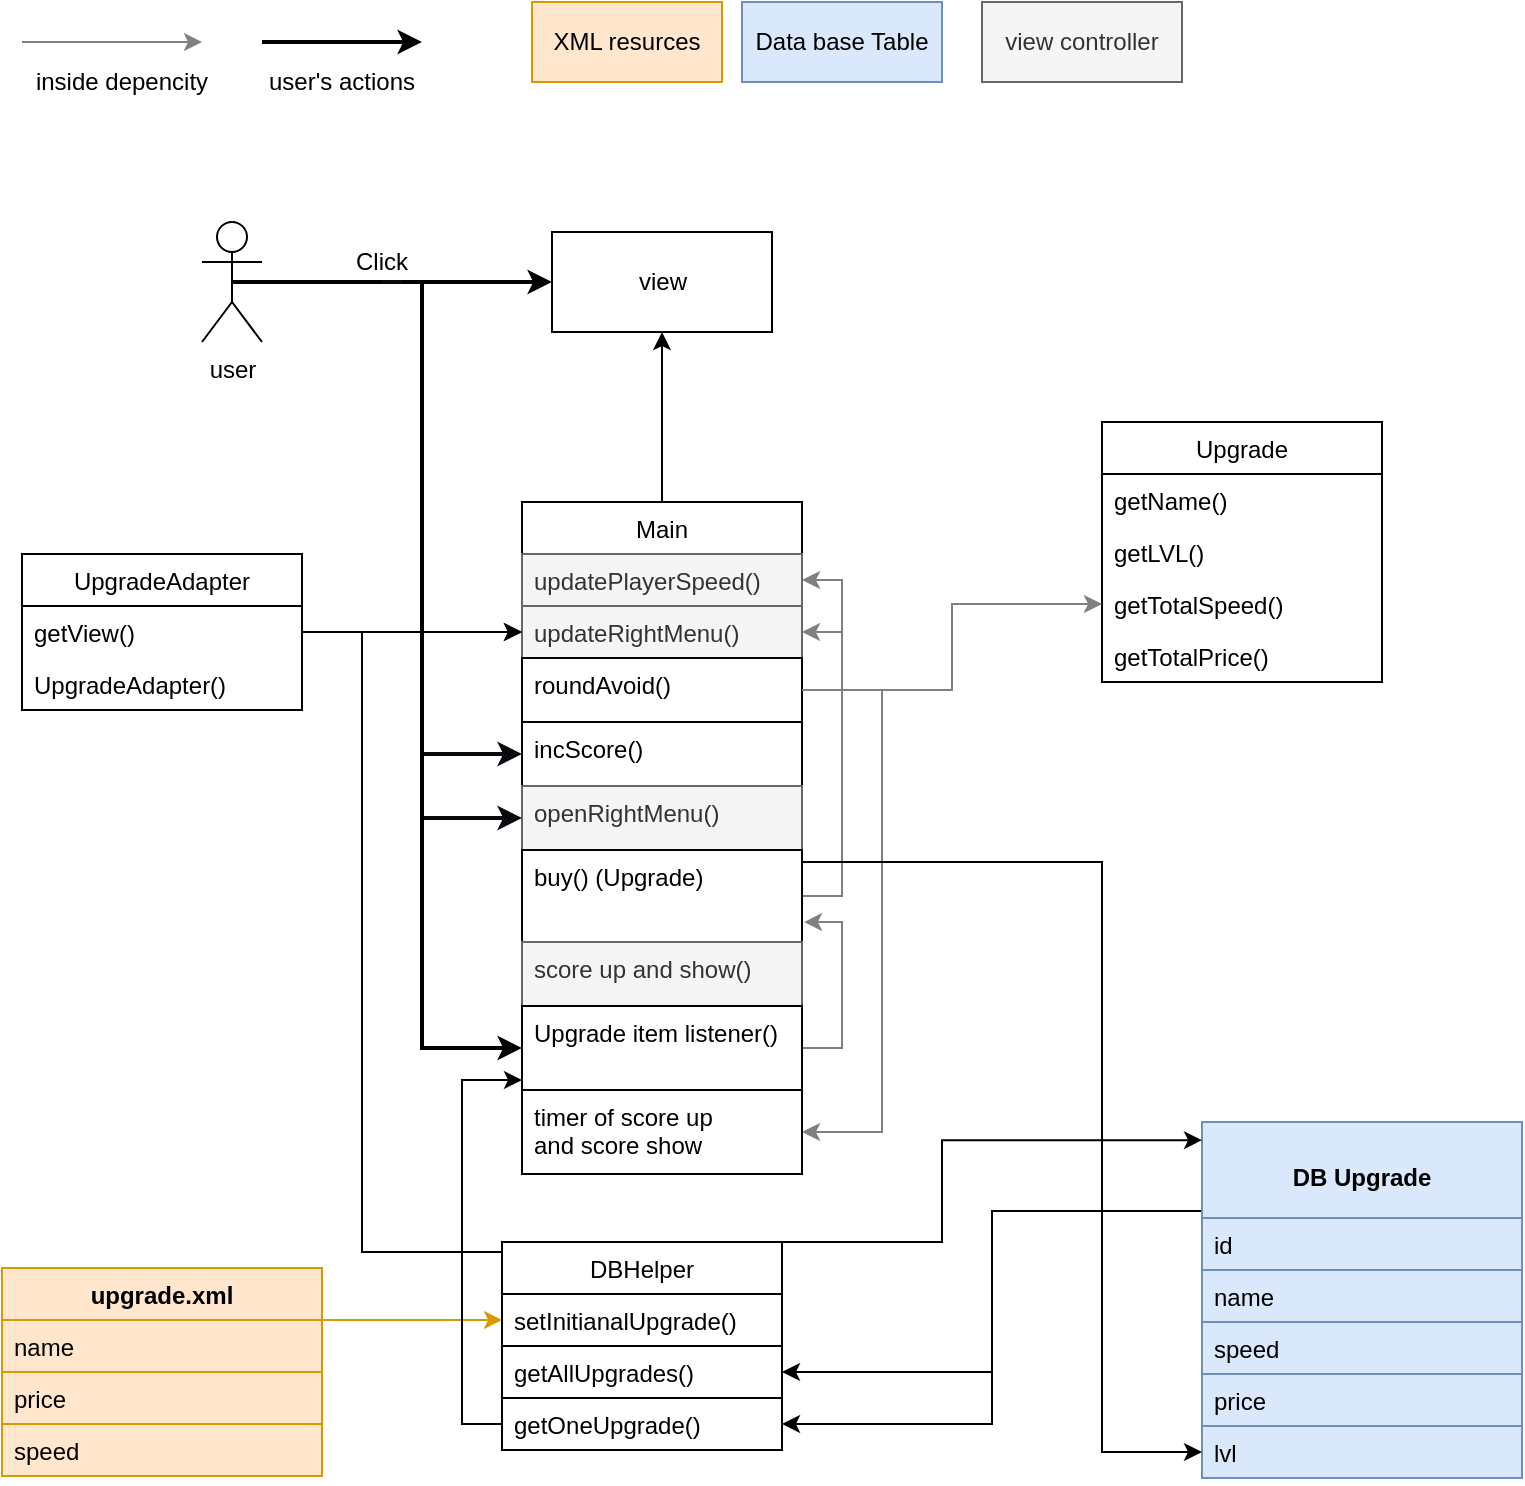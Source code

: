 <mxfile version="13.0.1" type="device"><diagram id="C5RBs43oDa-KdzZeNtuy" name="Page-1"><mxGraphModel dx="1182" dy="802" grid="1" gridSize="10" guides="1" tooltips="1" connect="1" arrows="1" fold="1" page="1" pageScale="1" pageWidth="827" pageHeight="1169" background="none" math="0" shadow="0"><root><mxCell id="WIyWlLk6GJQsqaUBKTNV-0"/><mxCell id="WIyWlLk6GJQsqaUBKTNV-1" parent="WIyWlLk6GJQsqaUBKTNV-0"/><mxCell id="W_9HpwoURQdK0RHsRdFW-1" value="view" style="html=1;" vertex="1" parent="WIyWlLk6GJQsqaUBKTNV-1"><mxGeometry x="325" y="115" width="110" height="50" as="geometry"/></mxCell><mxCell id="W_9HpwoURQdK0RHsRdFW-42" style="edgeStyle=orthogonalEdgeStyle;rounded=0;orthogonalLoop=1;jettySize=auto;html=1;exitX=0.5;exitY=0;exitDx=0;exitDy=0;" edge="1" parent="WIyWlLk6GJQsqaUBKTNV-1" source="W_9HpwoURQdK0RHsRdFW-2" target="W_9HpwoURQdK0RHsRdFW-1"><mxGeometry relative="1" as="geometry"/></mxCell><mxCell id="W_9HpwoURQdK0RHsRdFW-2" value="Main" style="swimlane;fontStyle=0;childLayout=stackLayout;horizontal=1;startSize=26;fillColor=none;horizontalStack=0;resizeParent=1;resizeParentMax=0;resizeLast=0;collapsible=1;marginBottom=0;" vertex="1" parent="WIyWlLk6GJQsqaUBKTNV-1"><mxGeometry x="310" y="250" width="140" height="336" as="geometry"><mxRectangle x="125" y="230" width="60" height="26" as="alternateBounds"/></mxGeometry></mxCell><mxCell id="W_9HpwoURQdK0RHsRdFW-3" value="updatePlayerSpeed()" style="text;strokeColor=#666666;fillColor=#f5f5f5;align=left;verticalAlign=top;spacingLeft=4;spacingRight=4;overflow=hidden;rotatable=0;points=[[0,0.5],[1,0.5]];portConstraint=eastwest;fontColor=#333333;" vertex="1" parent="W_9HpwoURQdK0RHsRdFW-2"><mxGeometry y="26" width="140" height="26" as="geometry"/></mxCell><mxCell id="W_9HpwoURQdK0RHsRdFW-4" value="updateRightMenu()" style="text;strokeColor=#666666;fillColor=#f5f5f5;align=left;verticalAlign=top;spacingLeft=4;spacingRight=4;overflow=hidden;rotatable=0;points=[[0,0.5],[1,0.5]];portConstraint=eastwest;fontColor=#333333;" vertex="1" parent="W_9HpwoURQdK0RHsRdFW-2"><mxGeometry y="52" width="140" height="26" as="geometry"/></mxCell><mxCell id="W_9HpwoURQdK0RHsRdFW-89" style="edgeStyle=orthogonalEdgeStyle;rounded=0;orthogonalLoop=1;jettySize=auto;html=1;exitX=1;exitY=0.5;exitDx=0;exitDy=0;entryX=1;entryY=0.5;entryDx=0;entryDy=0;strokeColor=#808080;strokeWidth=1;" edge="1" parent="W_9HpwoURQdK0RHsRdFW-2" source="W_9HpwoURQdK0RHsRdFW-5" target="W_9HpwoURQdK0RHsRdFW-88"><mxGeometry relative="1" as="geometry"><Array as="points"><mxPoint x="180" y="94"/><mxPoint x="180" y="315"/></Array></mxGeometry></mxCell><mxCell id="W_9HpwoURQdK0RHsRdFW-5" value="roundAvoid()" style="text;strokeColor=#000000;fillColor=none;align=left;verticalAlign=top;spacingLeft=4;spacingRight=4;overflow=hidden;rotatable=0;points=[[0,0.5],[1,0.5]];portConstraint=eastwest;" vertex="1" parent="W_9HpwoURQdK0RHsRdFW-2"><mxGeometry y="78" width="140" height="32" as="geometry"/></mxCell><mxCell id="W_9HpwoURQdK0RHsRdFW-19" value="incScore()" style="text;strokeColor=#000000;fillColor=none;align=left;verticalAlign=top;spacingLeft=4;spacingRight=4;overflow=hidden;rotatable=0;points=[[0,0.5],[1,0.5]];portConstraint=eastwest;" vertex="1" parent="W_9HpwoURQdK0RHsRdFW-2"><mxGeometry y="110" width="140" height="32" as="geometry"/></mxCell><mxCell id="W_9HpwoURQdK0RHsRdFW-20" value="openRightMenu()" style="text;strokeColor=#666666;fillColor=#f5f5f5;align=left;verticalAlign=top;spacingLeft=4;spacingRight=4;overflow=hidden;rotatable=0;points=[[0,0.5],[1,0.5]];portConstraint=eastwest;fontColor=#333333;" vertex="1" parent="W_9HpwoURQdK0RHsRdFW-2"><mxGeometry y="142" width="140" height="32" as="geometry"/></mxCell><mxCell id="W_9HpwoURQdK0RHsRdFW-76" style="edgeStyle=orthogonalEdgeStyle;rounded=0;orthogonalLoop=1;jettySize=auto;html=1;exitX=1;exitY=0.5;exitDx=0;exitDy=0;strokeColor=#808080;strokeWidth=1;" edge="1" parent="W_9HpwoURQdK0RHsRdFW-2" source="W_9HpwoURQdK0RHsRdFW-21" target="W_9HpwoURQdK0RHsRdFW-3"><mxGeometry relative="1" as="geometry"/></mxCell><mxCell id="W_9HpwoURQdK0RHsRdFW-77" style="edgeStyle=orthogonalEdgeStyle;rounded=0;orthogonalLoop=1;jettySize=auto;html=1;exitX=1;exitY=0.5;exitDx=0;exitDy=0;strokeColor=#808080;strokeWidth=1;" edge="1" parent="W_9HpwoURQdK0RHsRdFW-2" source="W_9HpwoURQdK0RHsRdFW-21" target="W_9HpwoURQdK0RHsRdFW-4"><mxGeometry relative="1" as="geometry"/></mxCell><mxCell id="W_9HpwoURQdK0RHsRdFW-21" value="buy() (Upgrade)" style="text;strokeColor=#000000;fillColor=none;align=left;verticalAlign=top;spacingLeft=4;spacingRight=4;overflow=hidden;rotatable=0;points=[[0,0.5],[1,0.5]];portConstraint=eastwest;shadow=0;" vertex="1" parent="W_9HpwoURQdK0RHsRdFW-2"><mxGeometry y="174" width="140" height="46" as="geometry"/></mxCell><mxCell id="W_9HpwoURQdK0RHsRdFW-22" value="score up and show()" style="text;strokeColor=#666666;fillColor=#f5f5f5;align=left;verticalAlign=top;spacingLeft=4;spacingRight=4;overflow=hidden;rotatable=0;points=[[0,0.5],[1,0.5]];portConstraint=eastwest;fontColor=#333333;" vertex="1" parent="W_9HpwoURQdK0RHsRdFW-2"><mxGeometry y="220" width="140" height="32" as="geometry"/></mxCell><mxCell id="W_9HpwoURQdK0RHsRdFW-80" style="edgeStyle=orthogonalEdgeStyle;rounded=0;orthogonalLoop=1;jettySize=auto;html=1;exitX=1;exitY=0.5;exitDx=0;exitDy=0;entryX=1.007;entryY=0.783;entryDx=0;entryDy=0;entryPerimeter=0;strokeColor=#808080;strokeWidth=1;" edge="1" parent="W_9HpwoURQdK0RHsRdFW-2" source="W_9HpwoURQdK0RHsRdFW-23" target="W_9HpwoURQdK0RHsRdFW-21"><mxGeometry relative="1" as="geometry"/></mxCell><mxCell id="W_9HpwoURQdK0RHsRdFW-23" value="Upgrade item listener()" style="text;strokeColor=#000000;fillColor=none;align=left;verticalAlign=top;spacingLeft=4;spacingRight=4;overflow=hidden;rotatable=0;points=[[0,0.5],[1,0.5]];portConstraint=eastwest;" vertex="1" parent="W_9HpwoURQdK0RHsRdFW-2"><mxGeometry y="252" width="140" height="42" as="geometry"/></mxCell><mxCell id="W_9HpwoURQdK0RHsRdFW-88" value="timer of score up &#10;and score show" style="text;strokeColor=#000000;fillColor=none;align=left;verticalAlign=top;spacingLeft=4;spacingRight=4;overflow=hidden;rotatable=0;points=[[0,0.5],[1,0.5]];portConstraint=eastwest;" vertex="1" parent="W_9HpwoURQdK0RHsRdFW-2"><mxGeometry y="294" width="140" height="42" as="geometry"/></mxCell><mxCell id="W_9HpwoURQdK0RHsRdFW-45" style="edgeStyle=orthogonalEdgeStyle;rounded=0;orthogonalLoop=1;jettySize=auto;html=1;exitX=0;exitY=0.5;exitDx=0;exitDy=0;entryX=0;entryY=0.5;entryDx=0;entryDy=0;" edge="1" parent="WIyWlLk6GJQsqaUBKTNV-1" source="W_9HpwoURQdK0RHsRdFW-16" target="W_9HpwoURQdK0RHsRdFW-4"><mxGeometry relative="1" as="geometry"><Array as="points"><mxPoint x="230" y="625"/><mxPoint x="230" y="315"/></Array></mxGeometry></mxCell><mxCell id="W_9HpwoURQdK0RHsRdFW-48" style="edgeStyle=orthogonalEdgeStyle;rounded=0;orthogonalLoop=1;jettySize=auto;html=1;exitX=0;exitY=0.25;exitDx=0;exitDy=0;" edge="1" parent="WIyWlLk6GJQsqaUBKTNV-1" source="W_9HpwoURQdK0RHsRdFW-29" target="W_9HpwoURQdK0RHsRdFW-16"><mxGeometry relative="1" as="geometry"/></mxCell><mxCell id="W_9HpwoURQdK0RHsRdFW-49" style="edgeStyle=orthogonalEdgeStyle;rounded=0;orthogonalLoop=1;jettySize=auto;html=1;exitX=0;exitY=0.25;exitDx=0;exitDy=0;entryX=1;entryY=0.5;entryDx=0;entryDy=0;" edge="1" parent="WIyWlLk6GJQsqaUBKTNV-1" source="W_9HpwoURQdK0RHsRdFW-29" target="W_9HpwoURQdK0RHsRdFW-17"><mxGeometry relative="1" as="geometry"/></mxCell><mxCell id="W_9HpwoURQdK0RHsRdFW-29" value="&#10;DB Upgrade" style="swimlane;fontStyle=1;align=center;verticalAlign=top;childLayout=stackLayout;horizontal=1;startSize=48;horizontalStack=0;resizeParent=1;resizeParentMax=0;resizeLast=0;collapsible=1;marginBottom=0;fillColor=#dae8fc;strokeColor=#6c8ebf;" vertex="1" parent="WIyWlLk6GJQsqaUBKTNV-1"><mxGeometry x="650" y="560" width="160" height="178" as="geometry"/></mxCell><mxCell id="W_9HpwoURQdK0RHsRdFW-30" value="id" style="text;strokeColor=#6c8ebf;fillColor=#dae8fc;align=left;verticalAlign=top;spacingLeft=4;spacingRight=4;overflow=hidden;rotatable=0;points=[[0,0.5],[1,0.5]];portConstraint=eastwest;" vertex="1" parent="W_9HpwoURQdK0RHsRdFW-29"><mxGeometry y="48" width="160" height="26" as="geometry"/></mxCell><mxCell id="W_9HpwoURQdK0RHsRdFW-32" value="name" style="text;strokeColor=#6c8ebf;fillColor=#dae8fc;align=left;verticalAlign=top;spacingLeft=4;spacingRight=4;overflow=hidden;rotatable=0;points=[[0,0.5],[1,0.5]];portConstraint=eastwest;" vertex="1" parent="W_9HpwoURQdK0RHsRdFW-29"><mxGeometry y="74" width="160" height="26" as="geometry"/></mxCell><mxCell id="W_9HpwoURQdK0RHsRdFW-40" value="speed" style="text;strokeColor=#6c8ebf;fillColor=#dae8fc;align=left;verticalAlign=top;spacingLeft=4;spacingRight=4;overflow=hidden;rotatable=0;points=[[0,0.5],[1,0.5]];portConstraint=eastwest;" vertex="1" parent="W_9HpwoURQdK0RHsRdFW-29"><mxGeometry y="100" width="160" height="26" as="geometry"/></mxCell><mxCell id="W_9HpwoURQdK0RHsRdFW-39" value="price" style="text;strokeColor=#6c8ebf;fillColor=#dae8fc;align=left;verticalAlign=top;spacingLeft=4;spacingRight=4;overflow=hidden;rotatable=0;points=[[0,0.5],[1,0.5]];portConstraint=eastwest;" vertex="1" parent="W_9HpwoURQdK0RHsRdFW-29"><mxGeometry y="126" width="160" height="26" as="geometry"/></mxCell><mxCell id="W_9HpwoURQdK0RHsRdFW-38" value="lvl" style="text;strokeColor=#6c8ebf;fillColor=#dae8fc;align=left;verticalAlign=top;spacingLeft=4;spacingRight=4;overflow=hidden;rotatable=0;points=[[0,0.5],[1,0.5]];portConstraint=eastwest;" vertex="1" parent="W_9HpwoURQdK0RHsRdFW-29"><mxGeometry y="152" width="160" height="26" as="geometry"/></mxCell><mxCell id="W_9HpwoURQdK0RHsRdFW-58" style="edgeStyle=orthogonalEdgeStyle;rounded=0;orthogonalLoop=1;jettySize=auto;html=1;exitX=1;exitY=0.5;exitDx=0;exitDy=0;entryX=0;entryY=0.5;entryDx=0;entryDy=0;" edge="1" parent="WIyWlLk6GJQsqaUBKTNV-1" source="W_9HpwoURQdK0RHsRdFW-11" target="W_9HpwoURQdK0RHsRdFW-4"><mxGeometry relative="1" as="geometry"/></mxCell><mxCell id="W_9HpwoURQdK0RHsRdFW-60" style="edgeStyle=orthogonalEdgeStyle;rounded=0;orthogonalLoop=1;jettySize=auto;html=1;exitX=1;exitY=0.5;exitDx=0;exitDy=0;entryX=0;entryY=0.5;entryDx=0;entryDy=0;" edge="1" parent="WIyWlLk6GJQsqaUBKTNV-1" source="W_9HpwoURQdK0RHsRdFW-21" target="W_9HpwoURQdK0RHsRdFW-38"><mxGeometry relative="1" as="geometry"><Array as="points"><mxPoint x="450" y="430"/><mxPoint x="600" y="430"/><mxPoint x="600" y="725"/></Array></mxGeometry></mxCell><mxCell id="W_9HpwoURQdK0RHsRdFW-61" style="edgeStyle=orthogonalEdgeStyle;rounded=0;orthogonalLoop=1;jettySize=auto;html=1;exitX=1;exitY=0.5;exitDx=0;exitDy=0;entryX=0;entryY=0.051;entryDx=0;entryDy=0;entryPerimeter=0;" edge="1" parent="WIyWlLk6GJQsqaUBKTNV-1" source="W_9HpwoURQdK0RHsRdFW-15" target="W_9HpwoURQdK0RHsRdFW-29"><mxGeometry relative="1" as="geometry"><Array as="points"><mxPoint x="440" y="620"/><mxPoint x="520" y="620"/><mxPoint x="520" y="569"/></Array></mxGeometry></mxCell><mxCell id="W_9HpwoURQdK0RHsRdFW-62" style="edgeStyle=orthogonalEdgeStyle;rounded=0;orthogonalLoop=1;jettySize=auto;html=1;exitX=1;exitY=0.25;exitDx=0;exitDy=0;entryX=0;entryY=0.5;entryDx=0;entryDy=0;fillColor=#ffe6cc;strokeColor=#d79b00;" edge="1" parent="WIyWlLk6GJQsqaUBKTNV-1" source="W_9HpwoURQdK0RHsRdFW-33" target="W_9HpwoURQdK0RHsRdFW-15"><mxGeometry relative="1" as="geometry"/></mxCell><mxCell id="W_9HpwoURQdK0RHsRdFW-10" value="UpgradeAdapter" style="swimlane;fontStyle=0;childLayout=stackLayout;horizontal=1;startSize=26;fillColor=none;horizontalStack=0;resizeParent=1;resizeParentMax=0;resizeLast=0;collapsible=1;marginBottom=0;" vertex="1" parent="WIyWlLk6GJQsqaUBKTNV-1"><mxGeometry x="60" y="276" width="140" height="78" as="geometry"/></mxCell><mxCell id="W_9HpwoURQdK0RHsRdFW-11" value="getView()" style="text;strokeColor=none;fillColor=none;align=left;verticalAlign=top;spacingLeft=4;spacingRight=4;overflow=hidden;rotatable=0;points=[[0,0.5],[1,0.5]];portConstraint=eastwest;" vertex="1" parent="W_9HpwoURQdK0RHsRdFW-10"><mxGeometry y="26" width="140" height="26" as="geometry"/></mxCell><mxCell id="W_9HpwoURQdK0RHsRdFW-12" value="UpgradeAdapter()" style="text;strokeColor=none;fillColor=none;align=left;verticalAlign=top;spacingLeft=4;spacingRight=4;overflow=hidden;rotatable=0;points=[[0,0.5],[1,0.5]];portConstraint=eastwest;" vertex="1" parent="W_9HpwoURQdK0RHsRdFW-10"><mxGeometry y="52" width="140" height="26" as="geometry"/></mxCell><mxCell id="W_9HpwoURQdK0RHsRdFW-65" style="edgeStyle=orthogonalEdgeStyle;rounded=0;orthogonalLoop=1;jettySize=auto;html=1;exitX=0.5;exitY=0.5;exitDx=0;exitDy=0;exitPerimeter=0;entryX=0;entryY=0.5;entryDx=0;entryDy=0;strokeColor=#000000;strokeWidth=2;" edge="1" parent="WIyWlLk6GJQsqaUBKTNV-1" source="W_9HpwoURQdK0RHsRdFW-64" target="W_9HpwoURQdK0RHsRdFW-1"><mxGeometry relative="1" as="geometry"/></mxCell><mxCell id="W_9HpwoURQdK0RHsRdFW-64" value="user" style="shape=umlActor;verticalLabelPosition=bottom;labelBackgroundColor=#ffffff;verticalAlign=top;html=1;shadow=0;strokeColor=#000000;" vertex="1" parent="WIyWlLk6GJQsqaUBKTNV-1"><mxGeometry x="150" y="110" width="30" height="60" as="geometry"/></mxCell><mxCell id="W_9HpwoURQdK0RHsRdFW-69" style="edgeStyle=orthogonalEdgeStyle;rounded=0;orthogonalLoop=1;jettySize=auto;html=1;exitX=0.5;exitY=1;exitDx=0;exitDy=0;entryX=0;entryY=0.5;entryDx=0;entryDy=0;strokeColor=#0B080D;strokeWidth=2;" edge="1" parent="WIyWlLk6GJQsqaUBKTNV-1" source="W_9HpwoURQdK0RHsRdFW-66" target="W_9HpwoURQdK0RHsRdFW-19"><mxGeometry relative="1" as="geometry"><Array as="points"><mxPoint x="260" y="140"/><mxPoint x="260" y="376"/></Array></mxGeometry></mxCell><mxCell id="W_9HpwoURQdK0RHsRdFW-70" style="edgeStyle=orthogonalEdgeStyle;rounded=0;orthogonalLoop=1;jettySize=auto;html=1;exitX=0.5;exitY=1;exitDx=0;exitDy=0;entryX=0;entryY=0.5;entryDx=0;entryDy=0;strokeColor=#0B080D;strokeWidth=2;" edge="1" parent="WIyWlLk6GJQsqaUBKTNV-1" source="W_9HpwoURQdK0RHsRdFW-66" target="W_9HpwoURQdK0RHsRdFW-20"><mxGeometry relative="1" as="geometry"><Array as="points"><mxPoint x="260" y="140"/><mxPoint x="260" y="408"/></Array></mxGeometry></mxCell><mxCell id="W_9HpwoURQdK0RHsRdFW-78" style="edgeStyle=orthogonalEdgeStyle;rounded=0;orthogonalLoop=1;jettySize=auto;html=1;exitX=0.75;exitY=1;exitDx=0;exitDy=0;entryX=0;entryY=0.5;entryDx=0;entryDy=0;strokeColor=#000000;strokeWidth=2;" edge="1" parent="WIyWlLk6GJQsqaUBKTNV-1" source="W_9HpwoURQdK0RHsRdFW-66" target="W_9HpwoURQdK0RHsRdFW-23"><mxGeometry relative="1" as="geometry"><Array as="points"><mxPoint x="260" y="140"/><mxPoint x="260" y="523"/></Array></mxGeometry></mxCell><mxCell id="W_9HpwoURQdK0RHsRdFW-66" value="Click" style="text;html=1;strokeColor=none;fillColor=none;align=center;verticalAlign=middle;whiteSpace=wrap;rounded=0;shadow=0;" vertex="1" parent="WIyWlLk6GJQsqaUBKTNV-1"><mxGeometry x="220" y="120" width="40" height="20" as="geometry"/></mxCell><mxCell id="W_9HpwoURQdK0RHsRdFW-73" style="edgeStyle=orthogonalEdgeStyle;rounded=0;orthogonalLoop=1;jettySize=auto;html=1;exitX=0;exitY=0.5;exitDx=0;exitDy=0;entryX=0;entryY=0.881;entryDx=0;entryDy=0;entryPerimeter=0;strokeColor=#000000;strokeWidth=1;" edge="1" parent="WIyWlLk6GJQsqaUBKTNV-1" source="W_9HpwoURQdK0RHsRdFW-17" target="W_9HpwoURQdK0RHsRdFW-23"><mxGeometry relative="1" as="geometry"/></mxCell><mxCell id="W_9HpwoURQdK0RHsRdFW-14" value="DBHelper" style="swimlane;fontStyle=0;childLayout=stackLayout;horizontal=1;startSize=26;fillColor=none;horizontalStack=0;resizeParent=1;resizeParentMax=0;resizeLast=0;collapsible=1;marginBottom=0;strokeColor=#000000;" vertex="1" parent="WIyWlLk6GJQsqaUBKTNV-1"><mxGeometry x="300" y="620" width="140" height="104" as="geometry"/></mxCell><mxCell id="W_9HpwoURQdK0RHsRdFW-15" value="setInitianalUpgrade()" style="text;strokeColor=#000000;fillColor=none;align=left;verticalAlign=top;spacingLeft=4;spacingRight=4;overflow=hidden;rotatable=0;points=[[0,0.5],[1,0.5]];portConstraint=eastwest;" vertex="1" parent="W_9HpwoURQdK0RHsRdFW-14"><mxGeometry y="26" width="140" height="26" as="geometry"/></mxCell><mxCell id="W_9HpwoURQdK0RHsRdFW-16" value="getAllUpgrades()" style="text;strokeColor=#000000;fillColor=none;align=left;verticalAlign=top;spacingLeft=4;spacingRight=4;overflow=hidden;rotatable=0;points=[[0,0.5],[1,0.5]];portConstraint=eastwest;" vertex="1" parent="W_9HpwoURQdK0RHsRdFW-14"><mxGeometry y="52" width="140" height="26" as="geometry"/></mxCell><mxCell id="W_9HpwoURQdK0RHsRdFW-17" value="getOneUpgrade()" style="text;strokeColor=#000000;fillColor=none;align=left;verticalAlign=top;spacingLeft=4;spacingRight=4;overflow=hidden;rotatable=0;points=[[0,0.5],[1,0.5]];portConstraint=eastwest;" vertex="1" parent="W_9HpwoURQdK0RHsRdFW-14"><mxGeometry y="78" width="140" height="26" as="geometry"/></mxCell><mxCell id="W_9HpwoURQdK0RHsRdFW-33" value="upgrade.xml" style="swimlane;fontStyle=1;align=center;verticalAlign=top;childLayout=stackLayout;horizontal=1;startSize=26;horizontalStack=0;resizeParent=1;resizeParentMax=0;resizeLast=0;collapsible=1;marginBottom=0;fillColor=#ffe6cc;strokeColor=#d79b00;" vertex="1" parent="WIyWlLk6GJQsqaUBKTNV-1"><mxGeometry x="50" y="633" width="160" height="104" as="geometry"/></mxCell><mxCell id="W_9HpwoURQdK0RHsRdFW-34" value="name" style="text;strokeColor=#d79b00;fillColor=#ffe6cc;align=left;verticalAlign=top;spacingLeft=4;spacingRight=4;overflow=hidden;rotatable=0;points=[[0,0.5],[1,0.5]];portConstraint=eastwest;" vertex="1" parent="W_9HpwoURQdK0RHsRdFW-33"><mxGeometry y="26" width="160" height="26" as="geometry"/></mxCell><mxCell id="W_9HpwoURQdK0RHsRdFW-36" value="price" style="text;strokeColor=#d79b00;fillColor=#ffe6cc;align=left;verticalAlign=top;spacingLeft=4;spacingRight=4;overflow=hidden;rotatable=0;points=[[0,0.5],[1,0.5]];portConstraint=eastwest;" vertex="1" parent="W_9HpwoURQdK0RHsRdFW-33"><mxGeometry y="52" width="160" height="26" as="geometry"/></mxCell><mxCell id="W_9HpwoURQdK0RHsRdFW-37" value="speed" style="text;strokeColor=#d79b00;fillColor=#ffe6cc;align=left;verticalAlign=top;spacingLeft=4;spacingRight=4;overflow=hidden;rotatable=0;points=[[0,0.5],[1,0.5]];portConstraint=eastwest;" vertex="1" parent="W_9HpwoURQdK0RHsRdFW-33"><mxGeometry y="78" width="160" height="26" as="geometry"/></mxCell><mxCell id="W_9HpwoURQdK0RHsRdFW-81" value="XML resurces" style="rounded=0;whiteSpace=wrap;html=1;shadow=0;strokeColor=#d79b00;fillColor=#ffe6cc;" vertex="1" parent="WIyWlLk6GJQsqaUBKTNV-1"><mxGeometry x="315" width="95" height="40" as="geometry"/></mxCell><mxCell id="W_9HpwoURQdK0RHsRdFW-82" value="Data base Table" style="rounded=0;whiteSpace=wrap;html=1;shadow=0;strokeColor=#6c8ebf;fillColor=#dae8fc;" vertex="1" parent="WIyWlLk6GJQsqaUBKTNV-1"><mxGeometry x="420" width="100" height="40" as="geometry"/></mxCell><mxCell id="W_9HpwoURQdK0RHsRdFW-83" value="" style="endArrow=classic;html=1;strokeColor=#000000;strokeWidth=2;" edge="1" parent="WIyWlLk6GJQsqaUBKTNV-1"><mxGeometry width="50" height="50" relative="1" as="geometry"><mxPoint x="180" y="20" as="sourcePoint"/><mxPoint x="260" y="20" as="targetPoint"/><Array as="points"/></mxGeometry></mxCell><mxCell id="W_9HpwoURQdK0RHsRdFW-84" value="user's&amp;nbsp;actions" style="text;html=1;strokeColor=none;fillColor=none;align=center;verticalAlign=middle;whiteSpace=wrap;rounded=0;" vertex="1" parent="WIyWlLk6GJQsqaUBKTNV-1"><mxGeometry x="170" y="30" width="100" height="20" as="geometry"/></mxCell><mxCell id="W_9HpwoURQdK0RHsRdFW-85" value="" style="endArrow=classic;html=1;strokeColor=#808080;strokeWidth=1;fillColor=#f5f5f5;" edge="1" parent="WIyWlLk6GJQsqaUBKTNV-1"><mxGeometry width="50" height="50" relative="1" as="geometry"><mxPoint x="60" y="20" as="sourcePoint"/><mxPoint x="150" y="20" as="targetPoint"/></mxGeometry></mxCell><mxCell id="W_9HpwoURQdK0RHsRdFW-86" value="inside depencity" style="text;html=1;align=center;verticalAlign=middle;whiteSpace=wrap;rounded=0;shadow=0;strokeWidth=1;" vertex="1" parent="WIyWlLk6GJQsqaUBKTNV-1"><mxGeometry x="60" y="30" width="100" height="20" as="geometry"/></mxCell><mxCell id="W_9HpwoURQdK0RHsRdFW-6" value="Upgrade" style="swimlane;fontStyle=0;childLayout=stackLayout;horizontal=1;startSize=26;fillColor=none;horizontalStack=0;resizeParent=1;resizeParentMax=0;resizeLast=0;collapsible=1;marginBottom=0;" vertex="1" parent="WIyWlLk6GJQsqaUBKTNV-1"><mxGeometry x="600" y="210" width="140" height="130" as="geometry"/></mxCell><mxCell id="W_9HpwoURQdK0RHsRdFW-7" value="getName()" style="text;strokeColor=none;fillColor=none;align=left;verticalAlign=top;spacingLeft=4;spacingRight=4;overflow=hidden;rotatable=0;points=[[0,0.5],[1,0.5]];portConstraint=eastwest;" vertex="1" parent="W_9HpwoURQdK0RHsRdFW-6"><mxGeometry y="26" width="140" height="26" as="geometry"/></mxCell><mxCell id="W_9HpwoURQdK0RHsRdFW-9" value="getLVL()" style="text;strokeColor=none;fillColor=none;align=left;verticalAlign=top;spacingLeft=4;spacingRight=4;overflow=hidden;rotatable=0;points=[[0,0.5],[1,0.5]];portConstraint=eastwest;" vertex="1" parent="W_9HpwoURQdK0RHsRdFW-6"><mxGeometry y="52" width="140" height="26" as="geometry"/></mxCell><mxCell id="W_9HpwoURQdK0RHsRdFW-24" value="getTotalSpeed()" style="text;strokeColor=none;fillColor=none;align=left;verticalAlign=top;spacingLeft=4;spacingRight=4;overflow=hidden;rotatable=0;points=[[0,0.5],[1,0.5]];portConstraint=eastwest;" vertex="1" parent="W_9HpwoURQdK0RHsRdFW-6"><mxGeometry y="78" width="140" height="26" as="geometry"/></mxCell><mxCell id="W_9HpwoURQdK0RHsRdFW-25" value="getTotalPrice()" style="text;strokeColor=none;fillColor=none;align=left;verticalAlign=top;spacingLeft=4;spacingRight=4;overflow=hidden;rotatable=0;points=[[0,0.5],[1,0.5]];portConstraint=eastwest;" vertex="1" parent="W_9HpwoURQdK0RHsRdFW-6"><mxGeometry y="104" width="140" height="26" as="geometry"/></mxCell><mxCell id="W_9HpwoURQdK0RHsRdFW-87" value="view controller" style="rounded=0;whiteSpace=wrap;html=1;shadow=0;strokeColor=#666666;strokeWidth=1;fillColor=#f5f5f5;fontColor=#333333;" vertex="1" parent="WIyWlLk6GJQsqaUBKTNV-1"><mxGeometry x="540" width="100" height="40" as="geometry"/></mxCell><mxCell id="W_9HpwoURQdK0RHsRdFW-90" style="edgeStyle=orthogonalEdgeStyle;rounded=0;orthogonalLoop=1;jettySize=auto;html=1;exitX=1;exitY=0.5;exitDx=0;exitDy=0;entryX=0;entryY=0.5;entryDx=0;entryDy=0;strokeColor=#808080;strokeWidth=1;" edge="1" parent="WIyWlLk6GJQsqaUBKTNV-1" source="W_9HpwoURQdK0RHsRdFW-5" target="W_9HpwoURQdK0RHsRdFW-24"><mxGeometry relative="1" as="geometry"/></mxCell></root></mxGraphModel></diagram></mxfile>